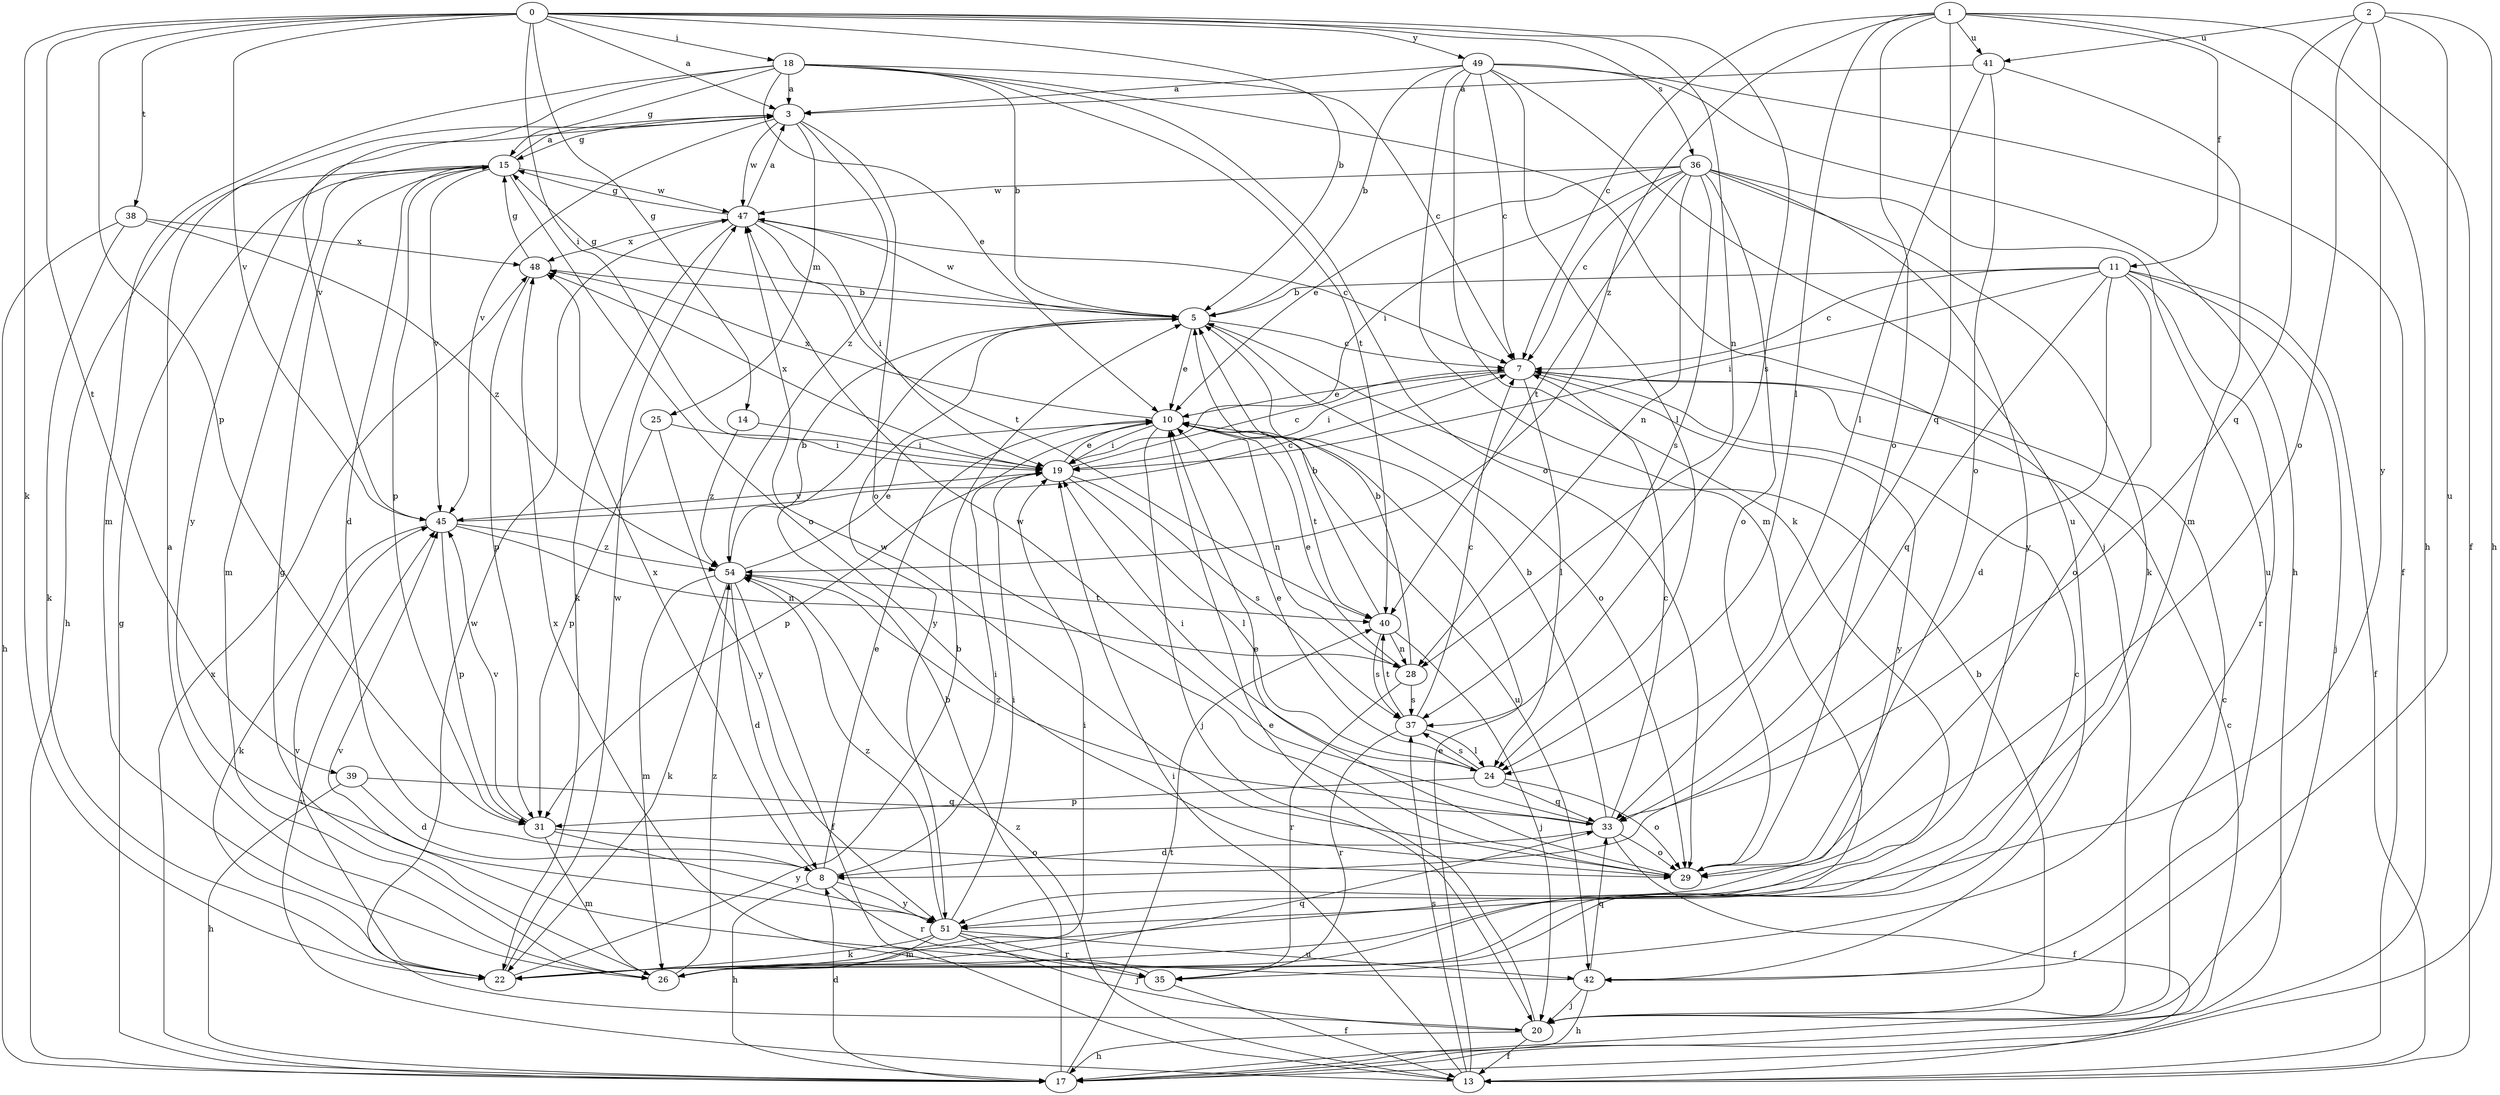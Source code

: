 strict digraph  {
0;
1;
2;
3;
5;
7;
8;
10;
11;
13;
14;
15;
17;
18;
19;
20;
22;
24;
25;
26;
28;
29;
31;
33;
35;
36;
37;
38;
39;
40;
41;
42;
45;
47;
48;
49;
51;
54;
0 -> 3  [label=a];
0 -> 5  [label=b];
0 -> 14  [label=g];
0 -> 18  [label=i];
0 -> 19  [label=i];
0 -> 22  [label=k];
0 -> 28  [label=n];
0 -> 31  [label=p];
0 -> 36  [label=s];
0 -> 37  [label=s];
0 -> 38  [label=t];
0 -> 39  [label=t];
0 -> 45  [label=v];
0 -> 49  [label=y];
1 -> 7  [label=c];
1 -> 11  [label=f];
1 -> 13  [label=f];
1 -> 17  [label=h];
1 -> 24  [label=l];
1 -> 29  [label=o];
1 -> 33  [label=q];
1 -> 41  [label=u];
1 -> 54  [label=z];
2 -> 17  [label=h];
2 -> 29  [label=o];
2 -> 33  [label=q];
2 -> 41  [label=u];
2 -> 42  [label=u];
2 -> 51  [label=y];
3 -> 15  [label=g];
3 -> 25  [label=m];
3 -> 29  [label=o];
3 -> 45  [label=v];
3 -> 47  [label=w];
3 -> 51  [label=y];
3 -> 54  [label=z];
5 -> 7  [label=c];
5 -> 10  [label=e];
5 -> 15  [label=g];
5 -> 29  [label=o];
5 -> 47  [label=w];
5 -> 51  [label=y];
7 -> 10  [label=e];
7 -> 19  [label=i];
7 -> 24  [label=l];
7 -> 51  [label=y];
8 -> 10  [label=e];
8 -> 17  [label=h];
8 -> 19  [label=i];
8 -> 35  [label=r];
8 -> 48  [label=x];
8 -> 51  [label=y];
10 -> 19  [label=i];
10 -> 20  [label=j];
10 -> 28  [label=n];
10 -> 31  [label=p];
10 -> 40  [label=t];
10 -> 42  [label=u];
10 -> 48  [label=x];
11 -> 5  [label=b];
11 -> 7  [label=c];
11 -> 8  [label=d];
11 -> 13  [label=f];
11 -> 19  [label=i];
11 -> 20  [label=j];
11 -> 29  [label=o];
11 -> 33  [label=q];
11 -> 35  [label=r];
13 -> 10  [label=e];
13 -> 19  [label=i];
13 -> 37  [label=s];
13 -> 45  [label=v];
13 -> 54  [label=z];
14 -> 19  [label=i];
14 -> 54  [label=z];
15 -> 3  [label=a];
15 -> 8  [label=d];
15 -> 17  [label=h];
15 -> 26  [label=m];
15 -> 29  [label=o];
15 -> 31  [label=p];
15 -> 45  [label=v];
15 -> 47  [label=w];
17 -> 5  [label=b];
17 -> 7  [label=c];
17 -> 8  [label=d];
17 -> 15  [label=g];
17 -> 40  [label=t];
17 -> 48  [label=x];
18 -> 3  [label=a];
18 -> 5  [label=b];
18 -> 7  [label=c];
18 -> 10  [label=e];
18 -> 15  [label=g];
18 -> 20  [label=j];
18 -> 26  [label=m];
18 -> 29  [label=o];
18 -> 40  [label=t];
18 -> 45  [label=v];
19 -> 7  [label=c];
19 -> 10  [label=e];
19 -> 24  [label=l];
19 -> 37  [label=s];
19 -> 45  [label=v];
19 -> 48  [label=x];
20 -> 5  [label=b];
20 -> 7  [label=c];
20 -> 10  [label=e];
20 -> 13  [label=f];
20 -> 17  [label=h];
20 -> 47  [label=w];
22 -> 5  [label=b];
22 -> 19  [label=i];
22 -> 45  [label=v];
22 -> 47  [label=w];
24 -> 10  [label=e];
24 -> 19  [label=i];
24 -> 29  [label=o];
24 -> 31  [label=p];
24 -> 33  [label=q];
24 -> 37  [label=s];
25 -> 19  [label=i];
25 -> 31  [label=p];
25 -> 51  [label=y];
26 -> 3  [label=a];
26 -> 7  [label=c];
26 -> 15  [label=g];
26 -> 33  [label=q];
26 -> 54  [label=z];
28 -> 5  [label=b];
28 -> 10  [label=e];
28 -> 35  [label=r];
28 -> 37  [label=s];
29 -> 10  [label=e];
29 -> 47  [label=w];
31 -> 26  [label=m];
31 -> 29  [label=o];
31 -> 45  [label=v];
31 -> 51  [label=y];
33 -> 5  [label=b];
33 -> 7  [label=c];
33 -> 8  [label=d];
33 -> 13  [label=f];
33 -> 29  [label=o];
33 -> 47  [label=w];
33 -> 54  [label=z];
35 -> 13  [label=f];
35 -> 48  [label=x];
36 -> 7  [label=c];
36 -> 10  [label=e];
36 -> 19  [label=i];
36 -> 22  [label=k];
36 -> 28  [label=n];
36 -> 29  [label=o];
36 -> 37  [label=s];
36 -> 40  [label=t];
36 -> 42  [label=u];
36 -> 47  [label=w];
36 -> 51  [label=y];
37 -> 7  [label=c];
37 -> 24  [label=l];
37 -> 35  [label=r];
37 -> 40  [label=t];
38 -> 17  [label=h];
38 -> 22  [label=k];
38 -> 48  [label=x];
38 -> 54  [label=z];
39 -> 8  [label=d];
39 -> 17  [label=h];
39 -> 33  [label=q];
40 -> 5  [label=b];
40 -> 20  [label=j];
40 -> 28  [label=n];
40 -> 37  [label=s];
41 -> 3  [label=a];
41 -> 24  [label=l];
41 -> 26  [label=m];
41 -> 29  [label=o];
42 -> 17  [label=h];
42 -> 20  [label=j];
42 -> 33  [label=q];
42 -> 45  [label=v];
45 -> 7  [label=c];
45 -> 22  [label=k];
45 -> 28  [label=n];
45 -> 31  [label=p];
45 -> 54  [label=z];
47 -> 3  [label=a];
47 -> 7  [label=c];
47 -> 15  [label=g];
47 -> 19  [label=i];
47 -> 22  [label=k];
47 -> 40  [label=t];
47 -> 48  [label=x];
48 -> 5  [label=b];
48 -> 15  [label=g];
48 -> 31  [label=p];
49 -> 3  [label=a];
49 -> 5  [label=b];
49 -> 7  [label=c];
49 -> 13  [label=f];
49 -> 17  [label=h];
49 -> 22  [label=k];
49 -> 24  [label=l];
49 -> 26  [label=m];
49 -> 42  [label=u];
51 -> 19  [label=i];
51 -> 20  [label=j];
51 -> 22  [label=k];
51 -> 26  [label=m];
51 -> 35  [label=r];
51 -> 42  [label=u];
51 -> 54  [label=z];
54 -> 5  [label=b];
54 -> 8  [label=d];
54 -> 10  [label=e];
54 -> 13  [label=f];
54 -> 22  [label=k];
54 -> 26  [label=m];
54 -> 40  [label=t];
}
